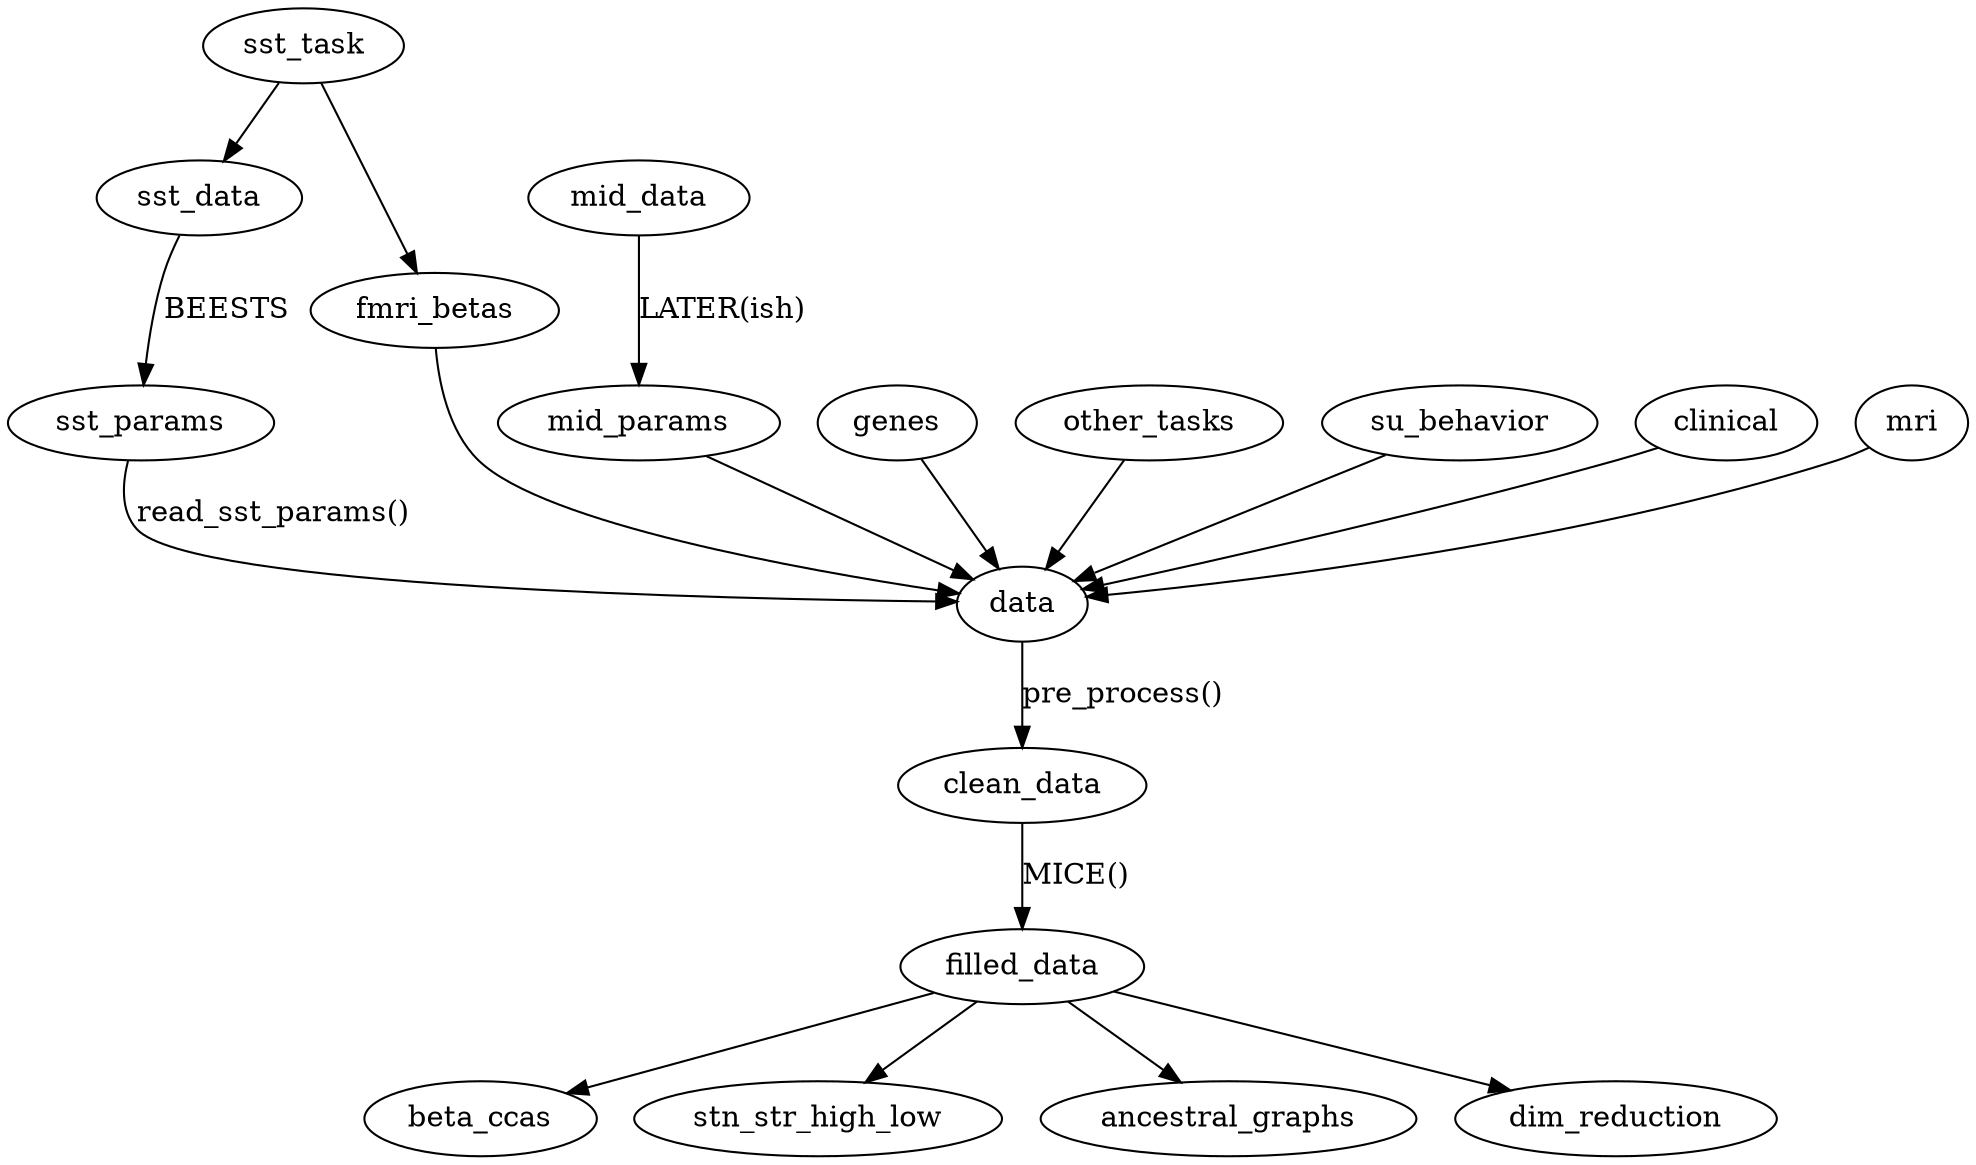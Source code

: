 digraph{
   sst_task -> sst_data
   sst_task -> fmri_betas

   sst_data -> sst_params [label="BEESTS"]
   mid_data -> mid_params [label="LATER(ish)"]

   genes -> data
   sst_params -> data [label="read_sst_params()"]
   mid_params -> data
   other_tasks -> data
   su_behavior -> data
   clinical    -> data
   fmri_betas  -> data
   mri         -> data

   data       -> clean_data  [label="pre_process()"]
   clean_data -> filled_data [label="MICE()"]

   filled_data -> beta_ccas
   filled_data -> stn_str_high_low
   filled_data -> ancestral_graphs
   filled_data -> dim_reduction

}
